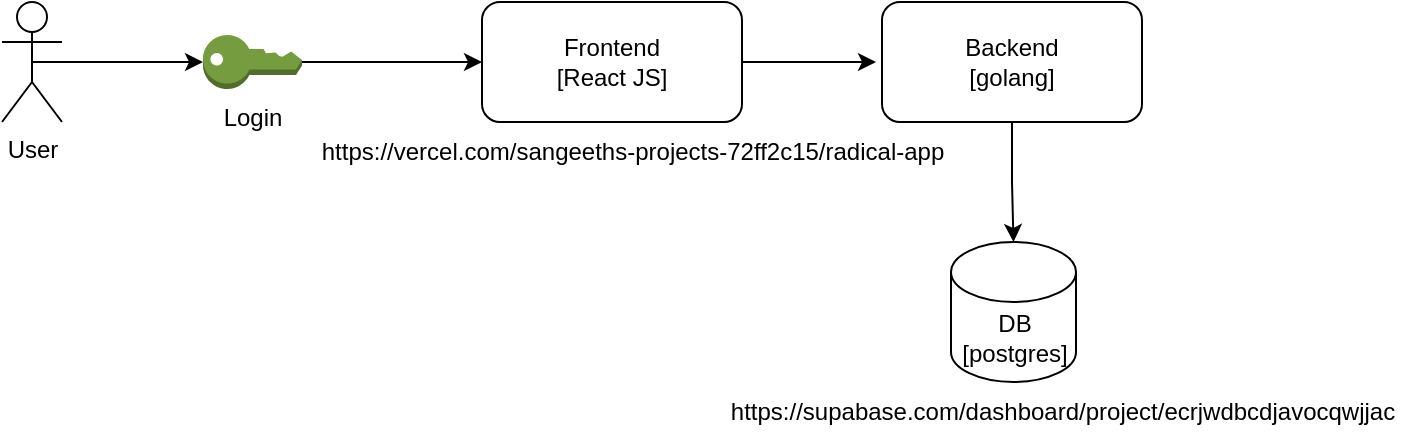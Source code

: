 <mxfile version="26.2.13">
  <diagram name="Page-1" id="9aMkGbFNYhd0vHxsh4ng">
    <mxGraphModel dx="816" dy="447" grid="1" gridSize="10" guides="1" tooltips="1" connect="1" arrows="1" fold="1" page="1" pageScale="1" pageWidth="1100" pageHeight="850" math="0" shadow="0">
      <root>
        <mxCell id="0" />
        <mxCell id="1" parent="0" />
        <mxCell id="T1ObOz981IgWvpQv_hP8-4" style="edgeStyle=orthogonalEdgeStyle;rounded=0;orthogonalLoop=1;jettySize=auto;html=1;exitX=0.5;exitY=1;exitDx=0;exitDy=0;" parent="1" source="T1ObOz981IgWvpQv_hP8-1" target="T1ObOz981IgWvpQv_hP8-3" edge="1">
          <mxGeometry relative="1" as="geometry" />
        </mxCell>
        <mxCell id="T1ObOz981IgWvpQv_hP8-1" value="Backend&lt;div&gt;[golang]&lt;/div&gt;" style="rounded=1;whiteSpace=wrap;html=1;fillColor=default;" parent="1" vertex="1">
          <mxGeometry x="600" y="230" width="130" height="60" as="geometry" />
        </mxCell>
        <mxCell id="T1ObOz981IgWvpQv_hP8-3" value="DB&lt;div&gt;[postgres]&lt;/div&gt;" style="shape=cylinder3;whiteSpace=wrap;html=1;boundedLbl=1;backgroundOutline=1;size=15;" parent="1" vertex="1">
          <mxGeometry x="634.5" y="350" width="62.5" height="70" as="geometry" />
        </mxCell>
        <mxCell id="T1ObOz981IgWvpQv_hP8-5" value="Frontend&lt;div&gt;[React JS]&lt;/div&gt;" style="rounded=1;whiteSpace=wrap;html=1;" parent="1" vertex="1">
          <mxGeometry x="400" y="230" width="130" height="60" as="geometry" />
        </mxCell>
        <mxCell id="T1ObOz981IgWvpQv_hP8-8" style="edgeStyle=orthogonalEdgeStyle;rounded=0;orthogonalLoop=1;jettySize=auto;html=1;exitX=0.5;exitY=0.5;exitDx=0;exitDy=0;exitPerimeter=0;entryX=0;entryY=0.5;entryDx=0;entryDy=0;entryPerimeter=0;" parent="1" source="T1ObOz981IgWvpQv_hP8-6" target="6dMpZDLhz2uHE_Cf3iCq-3" edge="1">
          <mxGeometry relative="1" as="geometry" />
        </mxCell>
        <mxCell id="T1ObOz981IgWvpQv_hP8-6" value="User" style="shape=umlActor;verticalLabelPosition=bottom;verticalAlign=top;html=1;outlineConnect=0;" parent="1" vertex="1">
          <mxGeometry x="160" y="230" width="30" height="60" as="geometry" />
        </mxCell>
        <mxCell id="T1ObOz981IgWvpQv_hP8-9" style="edgeStyle=orthogonalEdgeStyle;rounded=0;orthogonalLoop=1;jettySize=auto;html=1;" parent="1" source="T1ObOz981IgWvpQv_hP8-5" edge="1">
          <mxGeometry relative="1" as="geometry">
            <mxPoint x="597" y="260" as="targetPoint" />
          </mxGeometry>
        </mxCell>
        <mxCell id="6dMpZDLhz2uHE_Cf3iCq-1" value="https://supabase.com/dashboard/project/ecrjwdbcdjavocqwjjac" style="text;html=1;align=center;verticalAlign=middle;resizable=0;points=[];autosize=1;strokeColor=none;fillColor=none;" vertex="1" parent="1">
          <mxGeometry x="510" y="420" width="360" height="30" as="geometry" />
        </mxCell>
        <mxCell id="6dMpZDLhz2uHE_Cf3iCq-2" value="https://vercel.com/sangeeths-projects-72ff2c15/radical-app" style="text;html=1;align=center;verticalAlign=middle;resizable=0;points=[];autosize=1;strokeColor=none;fillColor=none;" vertex="1" parent="1">
          <mxGeometry x="310" y="290" width="330" height="30" as="geometry" />
        </mxCell>
        <mxCell id="6dMpZDLhz2uHE_Cf3iCq-4" style="edgeStyle=orthogonalEdgeStyle;rounded=0;orthogonalLoop=1;jettySize=auto;html=1;exitX=1;exitY=0.5;exitDx=0;exitDy=0;exitPerimeter=0;entryX=0;entryY=0.5;entryDx=0;entryDy=0;" edge="1" parent="1" source="6dMpZDLhz2uHE_Cf3iCq-3" target="T1ObOz981IgWvpQv_hP8-5">
          <mxGeometry relative="1" as="geometry" />
        </mxCell>
        <mxCell id="6dMpZDLhz2uHE_Cf3iCq-3" value="Login" style="outlineConnect=0;dashed=0;verticalLabelPosition=bottom;verticalAlign=top;align=center;html=1;shape=mxgraph.aws3.add_on;fillColor=#759C3E;gradientColor=none;" vertex="1" parent="1">
          <mxGeometry x="260.5" y="246.5" width="49.5" height="27" as="geometry" />
        </mxCell>
      </root>
    </mxGraphModel>
  </diagram>
</mxfile>
